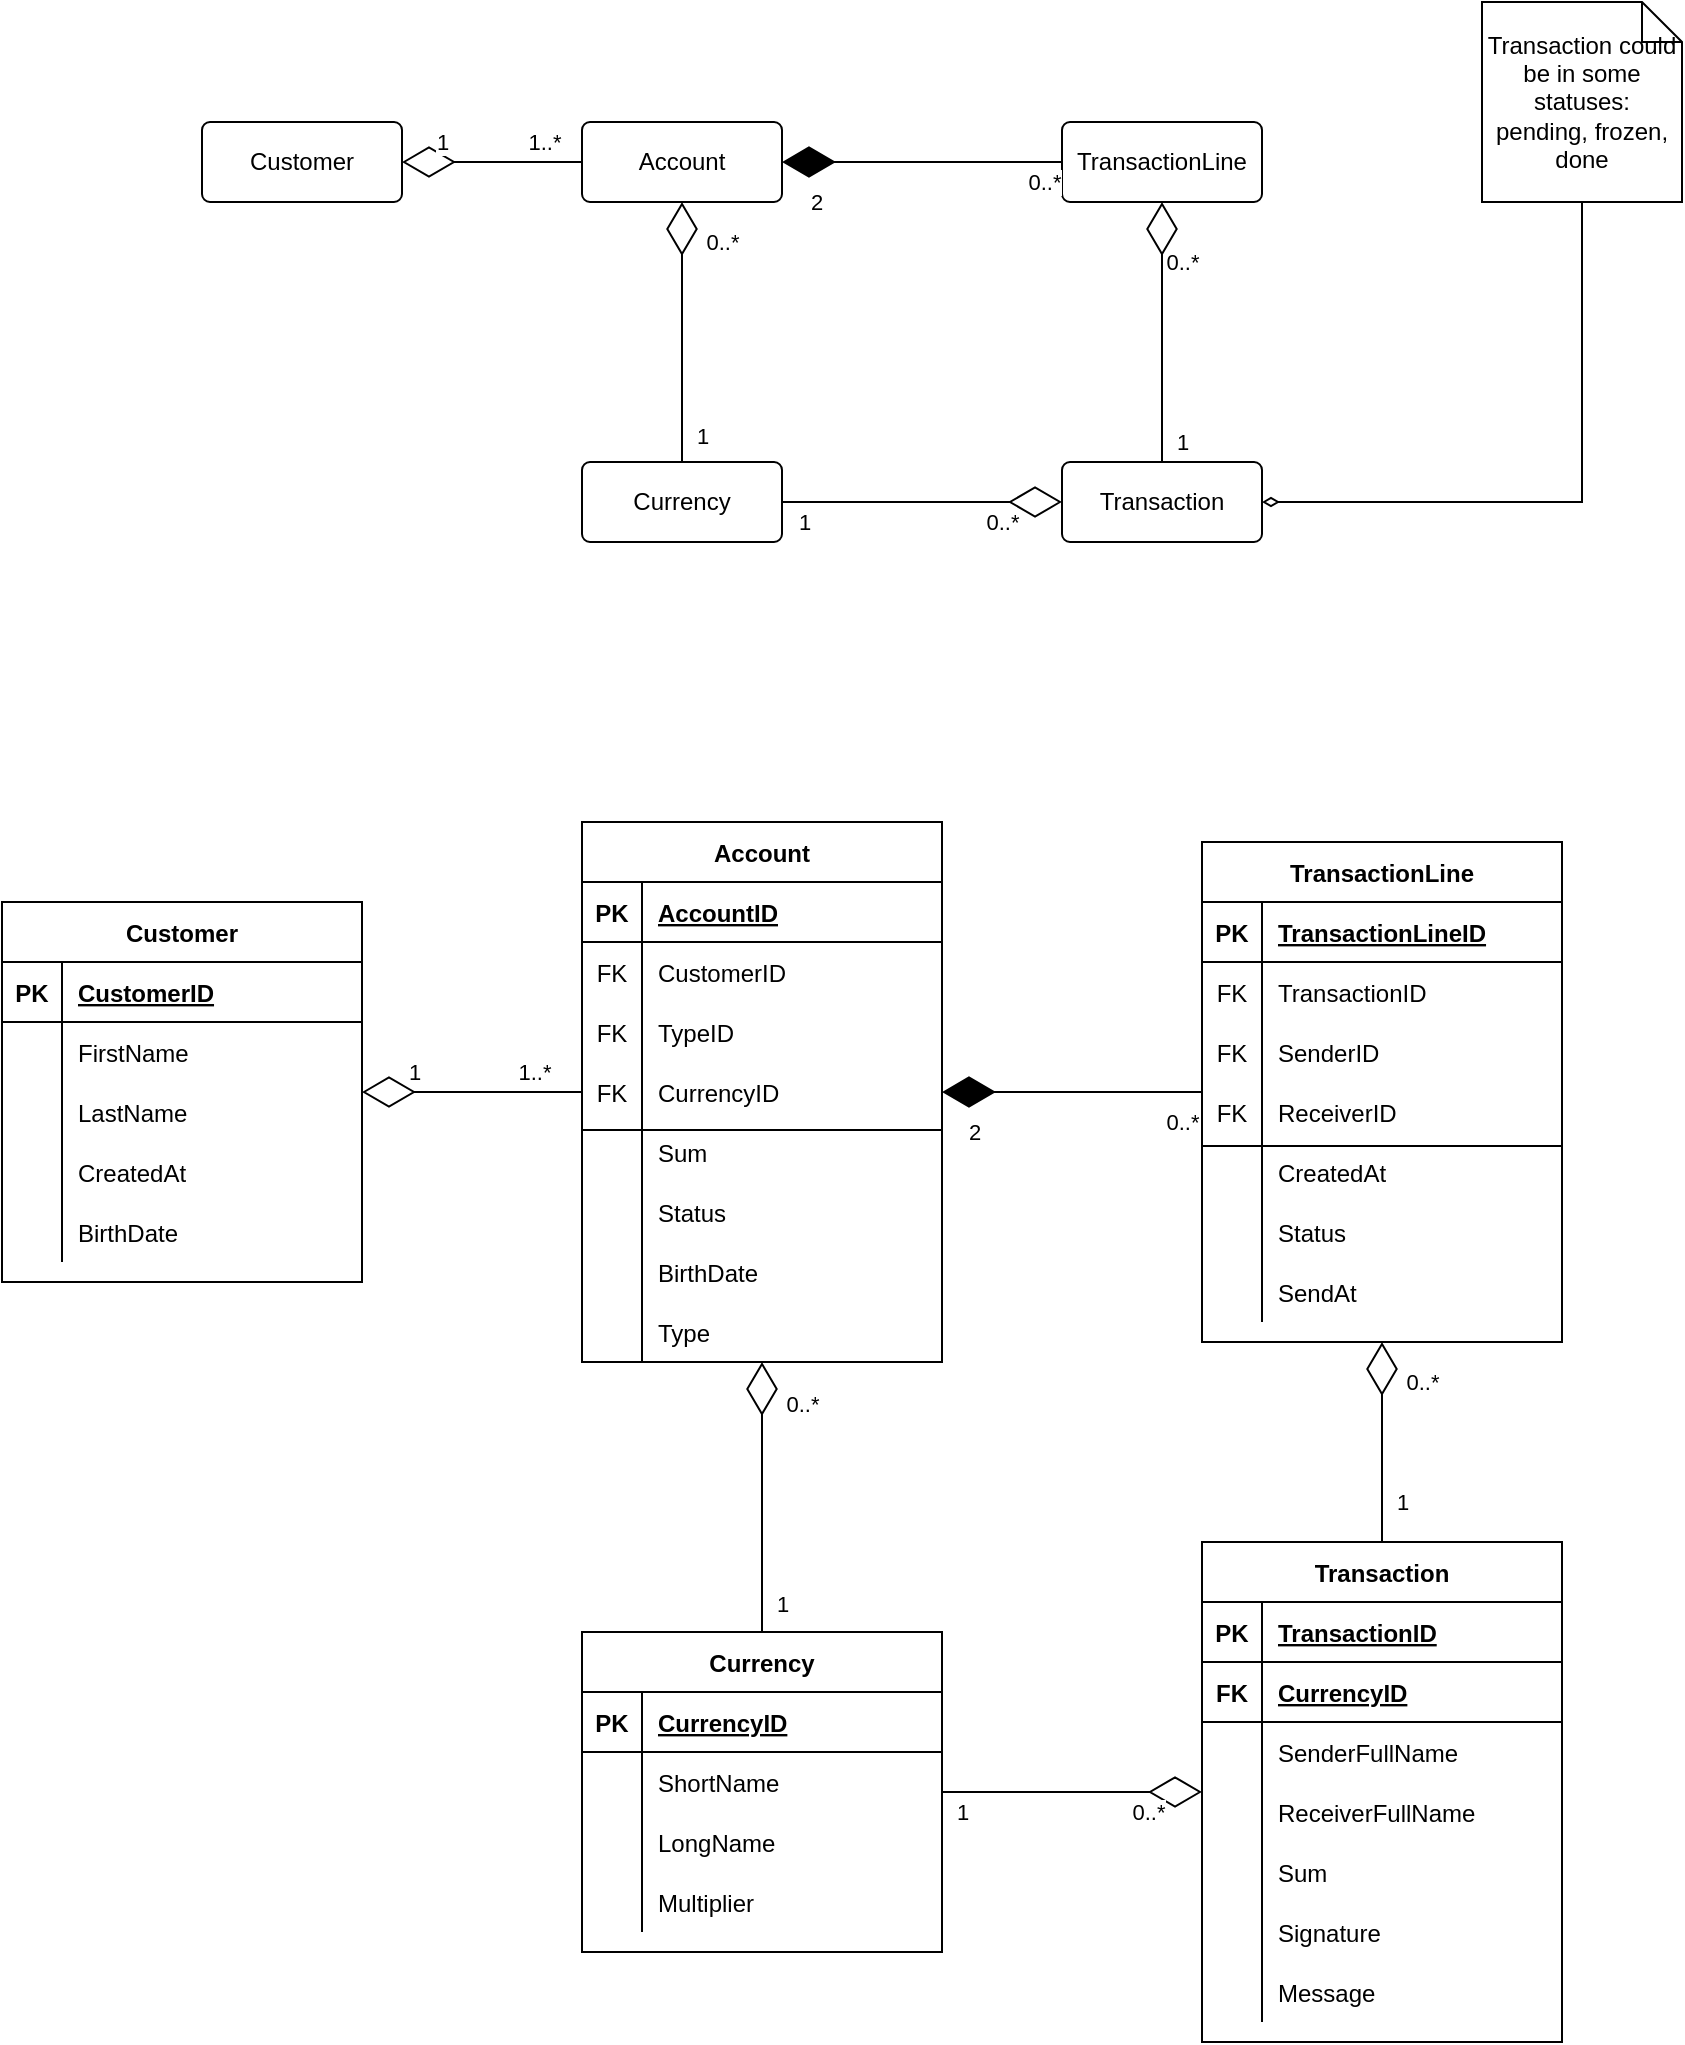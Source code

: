 <mxfile version="17.5.0" type="github">
  <diagram id="lA6FIkbDq0gTFYa2RYnt" name="Page-1">
    <mxGraphModel dx="1519" dy="644" grid="1" gridSize="10" guides="1" tooltips="1" connect="1" arrows="1" fold="1" page="1" pageScale="1" pageWidth="827" pageHeight="1169" math="0" shadow="0">
      <root>
        <mxCell id="0" />
        <mxCell id="1" parent="0" />
        <mxCell id="9bJU1mcdEIaETGnbv7ci-1" value="Customer" style="rounded=1;arcSize=10;whiteSpace=wrap;html=1;align=center;" vertex="1" parent="1">
          <mxGeometry x="60" y="170" width="100" height="40" as="geometry" />
        </mxCell>
        <mxCell id="9bJU1mcdEIaETGnbv7ci-3" value="Currency" style="rounded=1;arcSize=10;whiteSpace=wrap;html=1;align=center;" vertex="1" parent="1">
          <mxGeometry x="250" y="340" width="100" height="40" as="geometry" />
        </mxCell>
        <mxCell id="9bJU1mcdEIaETGnbv7ci-5" value="Account" style="rounded=1;arcSize=10;whiteSpace=wrap;html=1;align=center;" vertex="1" parent="1">
          <mxGeometry x="250" y="170" width="100" height="40" as="geometry" />
        </mxCell>
        <mxCell id="9bJU1mcdEIaETGnbv7ci-11" value="" style="endArrow=diamondThin;endFill=0;endSize=24;html=1;rounded=0;" edge="1" parent="1" source="9bJU1mcdEIaETGnbv7ci-5" target="9bJU1mcdEIaETGnbv7ci-1">
          <mxGeometry width="160" relative="1" as="geometry">
            <mxPoint x="410" y="220" as="sourcePoint" />
            <mxPoint x="570" y="220" as="targetPoint" />
          </mxGeometry>
        </mxCell>
        <mxCell id="9bJU1mcdEIaETGnbv7ci-16" value="1..*" style="edgeLabel;html=1;align=center;verticalAlign=middle;resizable=0;points=[];" vertex="1" connectable="0" parent="9bJU1mcdEIaETGnbv7ci-11">
          <mxGeometry x="-0.517" y="-1" relative="1" as="geometry">
            <mxPoint x="2" y="-9" as="offset" />
          </mxGeometry>
        </mxCell>
        <mxCell id="9bJU1mcdEIaETGnbv7ci-17" value="1" style="edgeLabel;html=1;align=center;verticalAlign=middle;resizable=0;points=[];" vertex="1" connectable="0" parent="9bJU1mcdEIaETGnbv7ci-11">
          <mxGeometry x="0.305" relative="1" as="geometry">
            <mxPoint x="-12" y="-10" as="offset" />
          </mxGeometry>
        </mxCell>
        <mxCell id="9bJU1mcdEIaETGnbv7ci-20" value="TransactionLine" style="rounded=1;arcSize=10;whiteSpace=wrap;html=1;align=center;" vertex="1" parent="1">
          <mxGeometry x="490" y="170" width="100" height="40" as="geometry" />
        </mxCell>
        <mxCell id="9bJU1mcdEIaETGnbv7ci-22" value="" style="endArrow=diamondThin;endFill=1;endSize=24;html=1;rounded=0;" edge="1" parent="1" source="9bJU1mcdEIaETGnbv7ci-20" target="9bJU1mcdEIaETGnbv7ci-5">
          <mxGeometry width="160" relative="1" as="geometry">
            <mxPoint x="410" y="90" as="sourcePoint" />
            <mxPoint x="570" y="90" as="targetPoint" />
          </mxGeometry>
        </mxCell>
        <mxCell id="9bJU1mcdEIaETGnbv7ci-36" value="2" style="edgeLabel;html=1;align=center;verticalAlign=middle;resizable=0;points=[];" vertex="1" connectable="0" parent="9bJU1mcdEIaETGnbv7ci-22">
          <mxGeometry x="0.762" relative="1" as="geometry">
            <mxPoint y="20" as="offset" />
          </mxGeometry>
        </mxCell>
        <mxCell id="9bJU1mcdEIaETGnbv7ci-37" value="0..*" style="edgeLabel;html=1;align=center;verticalAlign=middle;resizable=0;points=[];" vertex="1" connectable="0" parent="9bJU1mcdEIaETGnbv7ci-22">
          <mxGeometry x="-0.691" y="2" relative="1" as="geometry">
            <mxPoint x="12" y="8" as="offset" />
          </mxGeometry>
        </mxCell>
        <mxCell id="9bJU1mcdEIaETGnbv7ci-26" value="Transaction" style="rounded=1;arcSize=10;whiteSpace=wrap;html=1;align=center;" vertex="1" parent="1">
          <mxGeometry x="490" y="340" width="100" height="40" as="geometry" />
        </mxCell>
        <mxCell id="9bJU1mcdEIaETGnbv7ci-27" value="0..*" style="endArrow=diamondThin;endFill=0;endSize=24;html=1;rounded=0;exitX=0.5;exitY=0;exitDx=0;exitDy=0;" edge="1" parent="1" source="9bJU1mcdEIaETGnbv7ci-3" target="9bJU1mcdEIaETGnbv7ci-5">
          <mxGeometry x="0.692" y="-20" width="160" relative="1" as="geometry">
            <mxPoint x="410" y="140" as="sourcePoint" />
            <mxPoint x="570" y="140" as="targetPoint" />
            <mxPoint as="offset" />
          </mxGeometry>
        </mxCell>
        <mxCell id="9bJU1mcdEIaETGnbv7ci-30" value="1" style="edgeLabel;html=1;align=center;verticalAlign=middle;resizable=0;points=[];" vertex="1" connectable="0" parent="9bJU1mcdEIaETGnbv7ci-27">
          <mxGeometry x="-0.792" y="-1" relative="1" as="geometry">
            <mxPoint x="9" as="offset" />
          </mxGeometry>
        </mxCell>
        <mxCell id="9bJU1mcdEIaETGnbv7ci-29" value="" style="endArrow=diamondThin;endFill=0;endSize=24;html=1;rounded=0;exitX=0.5;exitY=0;exitDx=0;exitDy=0;" edge="1" parent="1" source="9bJU1mcdEIaETGnbv7ci-26" target="9bJU1mcdEIaETGnbv7ci-20">
          <mxGeometry width="160" relative="1" as="geometry">
            <mxPoint x="410" y="200" as="sourcePoint" />
            <mxPoint x="570" y="200" as="targetPoint" />
          </mxGeometry>
        </mxCell>
        <mxCell id="9bJU1mcdEIaETGnbv7ci-34" value="1" style="edgeLabel;html=1;align=center;verticalAlign=middle;resizable=0;points=[];" vertex="1" connectable="0" parent="9bJU1mcdEIaETGnbv7ci-29">
          <mxGeometry x="-0.779" y="-1" relative="1" as="geometry">
            <mxPoint x="9" y="4" as="offset" />
          </mxGeometry>
        </mxCell>
        <mxCell id="9bJU1mcdEIaETGnbv7ci-35" value="0..*" style="edgeLabel;html=1;align=center;verticalAlign=middle;resizable=0;points=[];" vertex="1" connectable="0" parent="9bJU1mcdEIaETGnbv7ci-29">
          <mxGeometry x="0.541" y="-3" relative="1" as="geometry">
            <mxPoint x="7" as="offset" />
          </mxGeometry>
        </mxCell>
        <mxCell id="9bJU1mcdEIaETGnbv7ci-31" value="" style="endArrow=diamondThin;endFill=0;endSize=24;html=1;rounded=0;entryX=0;entryY=0.5;entryDx=0;entryDy=0;" edge="1" parent="1" source="9bJU1mcdEIaETGnbv7ci-3" target="9bJU1mcdEIaETGnbv7ci-26">
          <mxGeometry width="160" relative="1" as="geometry">
            <mxPoint x="440" y="500" as="sourcePoint" />
            <mxPoint x="440" y="370.0" as="targetPoint" />
          </mxGeometry>
        </mxCell>
        <mxCell id="9bJU1mcdEIaETGnbv7ci-32" value="0..*" style="edgeLabel;html=1;align=center;verticalAlign=middle;resizable=0;points=[];" vertex="1" connectable="0" parent="9bJU1mcdEIaETGnbv7ci-31">
          <mxGeometry x="0.5" y="-2" relative="1" as="geometry">
            <mxPoint x="5" y="8" as="offset" />
          </mxGeometry>
        </mxCell>
        <mxCell id="9bJU1mcdEIaETGnbv7ci-33" value="1" style="edgeLabel;html=1;align=center;verticalAlign=middle;resizable=0;points=[];" vertex="1" connectable="0" parent="9bJU1mcdEIaETGnbv7ci-31">
          <mxGeometry x="-0.845" y="-2" relative="1" as="geometry">
            <mxPoint y="8" as="offset" />
          </mxGeometry>
        </mxCell>
        <mxCell id="9bJU1mcdEIaETGnbv7ci-39" style="edgeStyle=orthogonalEdgeStyle;rounded=0;orthogonalLoop=1;jettySize=auto;html=1;endArrow=diamondThin;endFill=0;" edge="1" parent="1" source="9bJU1mcdEIaETGnbv7ci-38" target="9bJU1mcdEIaETGnbv7ci-26">
          <mxGeometry relative="1" as="geometry">
            <Array as="points">
              <mxPoint x="750" y="360" />
            </Array>
          </mxGeometry>
        </mxCell>
        <mxCell id="9bJU1mcdEIaETGnbv7ci-38" value="Transaction could be in some statuses:&lt;br&gt;pending, frozen, done" style="shape=note;size=20;whiteSpace=wrap;html=1;" vertex="1" parent="1">
          <mxGeometry x="700" y="110" width="100" height="100" as="geometry" />
        </mxCell>
        <mxCell id="9bJU1mcdEIaETGnbv7ci-48" value="Customer" style="shape=table;startSize=30;container=1;collapsible=1;childLayout=tableLayout;fixedRows=1;rowLines=0;fontStyle=1;align=center;resizeLast=1;" vertex="1" parent="1">
          <mxGeometry x="-40" y="560" width="180" height="190" as="geometry" />
        </mxCell>
        <mxCell id="9bJU1mcdEIaETGnbv7ci-49" value="" style="shape=tableRow;horizontal=0;startSize=0;swimlaneHead=0;swimlaneBody=0;fillColor=none;collapsible=0;dropTarget=0;points=[[0,0.5],[1,0.5]];portConstraint=eastwest;top=0;left=0;right=0;bottom=1;" vertex="1" parent="9bJU1mcdEIaETGnbv7ci-48">
          <mxGeometry y="30" width="180" height="30" as="geometry" />
        </mxCell>
        <mxCell id="9bJU1mcdEIaETGnbv7ci-50" value="PK" style="shape=partialRectangle;connectable=0;fillColor=none;top=0;left=0;bottom=0;right=0;fontStyle=1;overflow=hidden;" vertex="1" parent="9bJU1mcdEIaETGnbv7ci-49">
          <mxGeometry width="30" height="30" as="geometry">
            <mxRectangle width="30" height="30" as="alternateBounds" />
          </mxGeometry>
        </mxCell>
        <mxCell id="9bJU1mcdEIaETGnbv7ci-51" value="CustomerID" style="shape=partialRectangle;connectable=0;fillColor=none;top=0;left=0;bottom=0;right=0;align=left;spacingLeft=6;fontStyle=5;overflow=hidden;" vertex="1" parent="9bJU1mcdEIaETGnbv7ci-49">
          <mxGeometry x="30" width="150" height="30" as="geometry">
            <mxRectangle width="150" height="30" as="alternateBounds" />
          </mxGeometry>
        </mxCell>
        <mxCell id="9bJU1mcdEIaETGnbv7ci-52" value="" style="shape=tableRow;horizontal=0;startSize=0;swimlaneHead=0;swimlaneBody=0;fillColor=none;collapsible=0;dropTarget=0;points=[[0,0.5],[1,0.5]];portConstraint=eastwest;top=0;left=0;right=0;bottom=0;" vertex="1" parent="9bJU1mcdEIaETGnbv7ci-48">
          <mxGeometry y="60" width="180" height="30" as="geometry" />
        </mxCell>
        <mxCell id="9bJU1mcdEIaETGnbv7ci-53" value="" style="shape=partialRectangle;connectable=0;fillColor=none;top=0;left=0;bottom=0;right=0;editable=1;overflow=hidden;" vertex="1" parent="9bJU1mcdEIaETGnbv7ci-52">
          <mxGeometry width="30" height="30" as="geometry">
            <mxRectangle width="30" height="30" as="alternateBounds" />
          </mxGeometry>
        </mxCell>
        <mxCell id="9bJU1mcdEIaETGnbv7ci-54" value="FirstName" style="shape=partialRectangle;connectable=0;fillColor=none;top=0;left=0;bottom=0;right=0;align=left;spacingLeft=6;overflow=hidden;" vertex="1" parent="9bJU1mcdEIaETGnbv7ci-52">
          <mxGeometry x="30" width="150" height="30" as="geometry">
            <mxRectangle width="150" height="30" as="alternateBounds" />
          </mxGeometry>
        </mxCell>
        <mxCell id="9bJU1mcdEIaETGnbv7ci-55" value="" style="shape=tableRow;horizontal=0;startSize=0;swimlaneHead=0;swimlaneBody=0;fillColor=none;collapsible=0;dropTarget=0;points=[[0,0.5],[1,0.5]];portConstraint=eastwest;top=0;left=0;right=0;bottom=0;" vertex="1" parent="9bJU1mcdEIaETGnbv7ci-48">
          <mxGeometry y="90" width="180" height="30" as="geometry" />
        </mxCell>
        <mxCell id="9bJU1mcdEIaETGnbv7ci-56" value="" style="shape=partialRectangle;connectable=0;fillColor=none;top=0;left=0;bottom=0;right=0;editable=1;overflow=hidden;" vertex="1" parent="9bJU1mcdEIaETGnbv7ci-55">
          <mxGeometry width="30" height="30" as="geometry">
            <mxRectangle width="30" height="30" as="alternateBounds" />
          </mxGeometry>
        </mxCell>
        <mxCell id="9bJU1mcdEIaETGnbv7ci-57" value="LastName" style="shape=partialRectangle;connectable=0;fillColor=none;top=0;left=0;bottom=0;right=0;align=left;spacingLeft=6;overflow=hidden;" vertex="1" parent="9bJU1mcdEIaETGnbv7ci-55">
          <mxGeometry x="30" width="150" height="30" as="geometry">
            <mxRectangle width="150" height="30" as="alternateBounds" />
          </mxGeometry>
        </mxCell>
        <mxCell id="9bJU1mcdEIaETGnbv7ci-58" value="" style="shape=tableRow;horizontal=0;startSize=0;swimlaneHead=0;swimlaneBody=0;fillColor=none;collapsible=0;dropTarget=0;points=[[0,0.5],[1,0.5]];portConstraint=eastwest;top=0;left=0;right=0;bottom=0;" vertex="1" parent="9bJU1mcdEIaETGnbv7ci-48">
          <mxGeometry y="120" width="180" height="30" as="geometry" />
        </mxCell>
        <mxCell id="9bJU1mcdEIaETGnbv7ci-59" value="" style="shape=partialRectangle;connectable=0;fillColor=none;top=0;left=0;bottom=0;right=0;editable=1;overflow=hidden;" vertex="1" parent="9bJU1mcdEIaETGnbv7ci-58">
          <mxGeometry width="30" height="30" as="geometry">
            <mxRectangle width="30" height="30" as="alternateBounds" />
          </mxGeometry>
        </mxCell>
        <mxCell id="9bJU1mcdEIaETGnbv7ci-60" value="CreatedAt" style="shape=partialRectangle;connectable=0;fillColor=none;top=0;left=0;bottom=0;right=0;align=left;spacingLeft=6;overflow=hidden;" vertex="1" parent="9bJU1mcdEIaETGnbv7ci-58">
          <mxGeometry x="30" width="150" height="30" as="geometry">
            <mxRectangle width="150" height="30" as="alternateBounds" />
          </mxGeometry>
        </mxCell>
        <mxCell id="9bJU1mcdEIaETGnbv7ci-79" value="" style="shape=tableRow;horizontal=0;startSize=0;swimlaneHead=0;swimlaneBody=0;fillColor=none;collapsible=0;dropTarget=0;points=[[0,0.5],[1,0.5]];portConstraint=eastwest;top=0;left=0;right=0;bottom=0;" vertex="1" parent="9bJU1mcdEIaETGnbv7ci-48">
          <mxGeometry y="150" width="180" height="30" as="geometry" />
        </mxCell>
        <mxCell id="9bJU1mcdEIaETGnbv7ci-80" value="" style="shape=partialRectangle;connectable=0;fillColor=none;top=0;left=0;bottom=0;right=0;editable=1;overflow=hidden;" vertex="1" parent="9bJU1mcdEIaETGnbv7ci-79">
          <mxGeometry width="30" height="30" as="geometry">
            <mxRectangle width="30" height="30" as="alternateBounds" />
          </mxGeometry>
        </mxCell>
        <mxCell id="9bJU1mcdEIaETGnbv7ci-81" value="BirthDate" style="shape=partialRectangle;connectable=0;fillColor=none;top=0;left=0;bottom=0;right=0;align=left;spacingLeft=6;overflow=hidden;" vertex="1" parent="9bJU1mcdEIaETGnbv7ci-79">
          <mxGeometry x="30" width="150" height="30" as="geometry">
            <mxRectangle width="150" height="30" as="alternateBounds" />
          </mxGeometry>
        </mxCell>
        <mxCell id="9bJU1mcdEIaETGnbv7ci-85" value="Account" style="shape=table;startSize=30;container=1;collapsible=1;childLayout=tableLayout;fixedRows=1;rowLines=0;fontStyle=1;align=center;resizeLast=1;" vertex="1" parent="1">
          <mxGeometry x="250" y="520" width="180" height="270" as="geometry" />
        </mxCell>
        <mxCell id="9bJU1mcdEIaETGnbv7ci-86" value="" style="shape=tableRow;horizontal=0;startSize=0;swimlaneHead=0;swimlaneBody=0;fillColor=none;collapsible=0;dropTarget=0;points=[[0,0.5],[1,0.5]];portConstraint=eastwest;top=0;left=0;right=0;bottom=1;" vertex="1" parent="9bJU1mcdEIaETGnbv7ci-85">
          <mxGeometry y="30" width="180" height="30" as="geometry" />
        </mxCell>
        <mxCell id="9bJU1mcdEIaETGnbv7ci-87" value="PK" style="shape=partialRectangle;connectable=0;fillColor=none;top=0;left=0;bottom=0;right=0;fontStyle=1;overflow=hidden;" vertex="1" parent="9bJU1mcdEIaETGnbv7ci-86">
          <mxGeometry width="30" height="30" as="geometry">
            <mxRectangle width="30" height="30" as="alternateBounds" />
          </mxGeometry>
        </mxCell>
        <mxCell id="9bJU1mcdEIaETGnbv7ci-88" value="AccountID" style="shape=partialRectangle;connectable=0;fillColor=none;top=0;left=0;bottom=0;right=0;align=left;spacingLeft=6;fontStyle=5;overflow=hidden;" vertex="1" parent="9bJU1mcdEIaETGnbv7ci-86">
          <mxGeometry x="30" width="150" height="30" as="geometry">
            <mxRectangle width="150" height="30" as="alternateBounds" />
          </mxGeometry>
        </mxCell>
        <mxCell id="9bJU1mcdEIaETGnbv7ci-89" value="" style="shape=tableRow;horizontal=0;startSize=0;swimlaneHead=0;swimlaneBody=0;fillColor=none;collapsible=0;dropTarget=0;points=[[0,0.5],[1,0.5]];portConstraint=eastwest;top=0;left=0;right=0;bottom=0;" vertex="1" parent="9bJU1mcdEIaETGnbv7ci-85">
          <mxGeometry y="60" width="180" height="30" as="geometry" />
        </mxCell>
        <mxCell id="9bJU1mcdEIaETGnbv7ci-90" value="FK" style="shape=partialRectangle;connectable=0;fillColor=none;top=0;left=0;bottom=0;right=0;editable=1;overflow=hidden;" vertex="1" parent="9bJU1mcdEIaETGnbv7ci-89">
          <mxGeometry width="30" height="30" as="geometry">
            <mxRectangle width="30" height="30" as="alternateBounds" />
          </mxGeometry>
        </mxCell>
        <mxCell id="9bJU1mcdEIaETGnbv7ci-91" value="CustomerID" style="shape=partialRectangle;connectable=0;fillColor=none;top=0;left=0;bottom=0;right=0;align=left;spacingLeft=6;overflow=hidden;" vertex="1" parent="9bJU1mcdEIaETGnbv7ci-89">
          <mxGeometry x="30" width="150" height="30" as="geometry">
            <mxRectangle width="150" height="30" as="alternateBounds" />
          </mxGeometry>
        </mxCell>
        <mxCell id="9bJU1mcdEIaETGnbv7ci-124" value="" style="shape=tableRow;horizontal=0;startSize=0;swimlaneHead=0;swimlaneBody=0;fillColor=none;collapsible=0;dropTarget=0;points=[[0,0.5],[1,0.5]];portConstraint=eastwest;top=0;left=0;right=0;bottom=0;" vertex="1" parent="9bJU1mcdEIaETGnbv7ci-85">
          <mxGeometry y="90" width="180" height="30" as="geometry" />
        </mxCell>
        <mxCell id="9bJU1mcdEIaETGnbv7ci-125" value="FK" style="shape=partialRectangle;connectable=0;fillColor=none;top=0;left=0;bottom=0;right=0;editable=1;overflow=hidden;" vertex="1" parent="9bJU1mcdEIaETGnbv7ci-124">
          <mxGeometry width="30" height="30" as="geometry">
            <mxRectangle width="30" height="30" as="alternateBounds" />
          </mxGeometry>
        </mxCell>
        <mxCell id="9bJU1mcdEIaETGnbv7ci-126" value="TypeID" style="shape=partialRectangle;connectable=0;fillColor=none;top=0;left=0;bottom=0;right=0;align=left;spacingLeft=6;overflow=hidden;" vertex="1" parent="9bJU1mcdEIaETGnbv7ci-124">
          <mxGeometry x="30" width="150" height="30" as="geometry">
            <mxRectangle width="150" height="30" as="alternateBounds" />
          </mxGeometry>
        </mxCell>
        <mxCell id="9bJU1mcdEIaETGnbv7ci-117" value="" style="shape=tableRow;horizontal=0;startSize=0;swimlaneHead=0;swimlaneBody=0;fillColor=none;collapsible=0;dropTarget=0;points=[[0,0.5],[1,0.5]];portConstraint=eastwest;top=0;left=0;right=0;bottom=0;" vertex="1" parent="9bJU1mcdEIaETGnbv7ci-85">
          <mxGeometry y="120" width="180" height="30" as="geometry" />
        </mxCell>
        <mxCell id="9bJU1mcdEIaETGnbv7ci-118" value="FK" style="shape=partialRectangle;connectable=0;fillColor=none;top=0;left=0;bottom=0;right=0;editable=1;overflow=hidden;" vertex="1" parent="9bJU1mcdEIaETGnbv7ci-117">
          <mxGeometry width="30" height="30" as="geometry">
            <mxRectangle width="30" height="30" as="alternateBounds" />
          </mxGeometry>
        </mxCell>
        <mxCell id="9bJU1mcdEIaETGnbv7ci-119" value="CurrencyID" style="shape=partialRectangle;connectable=0;fillColor=none;top=0;left=0;bottom=0;right=0;align=left;spacingLeft=6;overflow=hidden;" vertex="1" parent="9bJU1mcdEIaETGnbv7ci-117">
          <mxGeometry x="30" width="150" height="30" as="geometry">
            <mxRectangle width="150" height="30" as="alternateBounds" />
          </mxGeometry>
        </mxCell>
        <mxCell id="9bJU1mcdEIaETGnbv7ci-92" value="" style="shape=tableRow;horizontal=0;startSize=0;swimlaneHead=0;swimlaneBody=0;fillColor=none;collapsible=0;dropTarget=0;points=[[0,0.5],[1,0.5]];portConstraint=eastwest;top=0;left=0;right=0;bottom=0;" vertex="1" parent="9bJU1mcdEIaETGnbv7ci-85">
          <mxGeometry y="150" width="180" height="30" as="geometry" />
        </mxCell>
        <mxCell id="9bJU1mcdEIaETGnbv7ci-93" value="" style="shape=partialRectangle;connectable=0;fillColor=none;top=0;left=0;bottom=0;right=0;editable=1;overflow=hidden;" vertex="1" parent="9bJU1mcdEIaETGnbv7ci-92">
          <mxGeometry width="30" height="30" as="geometry">
            <mxRectangle width="30" height="30" as="alternateBounds" />
          </mxGeometry>
        </mxCell>
        <mxCell id="9bJU1mcdEIaETGnbv7ci-94" value="Sum" style="shape=partialRectangle;connectable=0;fillColor=none;top=0;left=0;bottom=0;right=0;align=left;spacingLeft=6;overflow=hidden;" vertex="1" parent="9bJU1mcdEIaETGnbv7ci-92">
          <mxGeometry x="30" width="150" height="30" as="geometry">
            <mxRectangle width="150" height="30" as="alternateBounds" />
          </mxGeometry>
        </mxCell>
        <mxCell id="9bJU1mcdEIaETGnbv7ci-95" value="" style="shape=tableRow;horizontal=0;startSize=0;swimlaneHead=0;swimlaneBody=0;fillColor=none;collapsible=0;dropTarget=0;points=[[0,0.5],[1,0.5]];portConstraint=eastwest;top=0;left=0;right=0;bottom=0;" vertex="1" parent="9bJU1mcdEIaETGnbv7ci-85">
          <mxGeometry y="180" width="180" height="30" as="geometry" />
        </mxCell>
        <mxCell id="9bJU1mcdEIaETGnbv7ci-96" value="" style="shape=partialRectangle;connectable=0;fillColor=none;top=0;left=0;bottom=0;right=0;editable=1;overflow=hidden;" vertex="1" parent="9bJU1mcdEIaETGnbv7ci-95">
          <mxGeometry width="30" height="30" as="geometry">
            <mxRectangle width="30" height="30" as="alternateBounds" />
          </mxGeometry>
        </mxCell>
        <mxCell id="9bJU1mcdEIaETGnbv7ci-97" value="Status" style="shape=partialRectangle;connectable=0;fillColor=none;top=0;left=0;bottom=0;right=0;align=left;spacingLeft=6;overflow=hidden;" vertex="1" parent="9bJU1mcdEIaETGnbv7ci-95">
          <mxGeometry x="30" width="150" height="30" as="geometry">
            <mxRectangle width="150" height="30" as="alternateBounds" />
          </mxGeometry>
        </mxCell>
        <mxCell id="9bJU1mcdEIaETGnbv7ci-98" value="" style="shape=tableRow;horizontal=0;startSize=0;swimlaneHead=0;swimlaneBody=0;fillColor=none;collapsible=0;dropTarget=0;points=[[0,0.5],[1,0.5]];portConstraint=eastwest;top=0;left=0;right=0;bottom=0;" vertex="1" parent="9bJU1mcdEIaETGnbv7ci-85">
          <mxGeometry y="210" width="180" height="30" as="geometry" />
        </mxCell>
        <mxCell id="9bJU1mcdEIaETGnbv7ci-99" value="" style="shape=partialRectangle;connectable=0;fillColor=none;top=0;left=0;bottom=0;right=0;editable=1;overflow=hidden;" vertex="1" parent="9bJU1mcdEIaETGnbv7ci-98">
          <mxGeometry width="30" height="30" as="geometry">
            <mxRectangle width="30" height="30" as="alternateBounds" />
          </mxGeometry>
        </mxCell>
        <mxCell id="9bJU1mcdEIaETGnbv7ci-100" value="BirthDate" style="shape=partialRectangle;connectable=0;fillColor=none;top=0;left=0;bottom=0;right=0;align=left;spacingLeft=6;overflow=hidden;" vertex="1" parent="9bJU1mcdEIaETGnbv7ci-98">
          <mxGeometry x="30" width="150" height="30" as="geometry">
            <mxRectangle width="150" height="30" as="alternateBounds" />
          </mxGeometry>
        </mxCell>
        <mxCell id="9bJU1mcdEIaETGnbv7ci-130" value="" style="shape=tableRow;horizontal=0;startSize=0;swimlaneHead=0;swimlaneBody=0;fillColor=none;collapsible=0;dropTarget=0;points=[[0,0.5],[1,0.5]];portConstraint=eastwest;top=0;left=0;right=0;bottom=0;" vertex="1" parent="9bJU1mcdEIaETGnbv7ci-85">
          <mxGeometry y="240" width="180" height="30" as="geometry" />
        </mxCell>
        <mxCell id="9bJU1mcdEIaETGnbv7ci-131" value="" style="shape=partialRectangle;connectable=0;fillColor=none;top=0;left=0;bottom=0;right=0;editable=1;overflow=hidden;" vertex="1" parent="9bJU1mcdEIaETGnbv7ci-130">
          <mxGeometry width="30" height="30" as="geometry">
            <mxRectangle width="30" height="30" as="alternateBounds" />
          </mxGeometry>
        </mxCell>
        <mxCell id="9bJU1mcdEIaETGnbv7ci-132" value="Type" style="shape=partialRectangle;connectable=0;fillColor=none;top=0;left=0;bottom=0;right=0;align=left;spacingLeft=6;overflow=hidden;" vertex="1" parent="9bJU1mcdEIaETGnbv7ci-130">
          <mxGeometry x="30" width="150" height="30" as="geometry">
            <mxRectangle width="150" height="30" as="alternateBounds" />
          </mxGeometry>
        </mxCell>
        <mxCell id="9bJU1mcdEIaETGnbv7ci-116" value="" style="line;strokeWidth=1;fillColor=none;align=left;verticalAlign=middle;spacingTop=-1;spacingLeft=3;spacingRight=3;rotatable=0;labelPosition=right;points=[];portConstraint=eastwest;" vertex="1" parent="1">
          <mxGeometry x="250" y="670" width="180" height="8" as="geometry" />
        </mxCell>
        <mxCell id="9bJU1mcdEIaETGnbv7ci-133" value="" style="endArrow=diamondThin;endFill=0;endSize=24;html=1;rounded=0;" edge="1" parent="1" source="9bJU1mcdEIaETGnbv7ci-85" target="9bJU1mcdEIaETGnbv7ci-48">
          <mxGeometry width="160" relative="1" as="geometry">
            <mxPoint x="230" y="640" as="sourcePoint" />
            <mxPoint x="140" y="640" as="targetPoint" />
          </mxGeometry>
        </mxCell>
        <mxCell id="9bJU1mcdEIaETGnbv7ci-134" value="1..*" style="edgeLabel;html=1;align=center;verticalAlign=middle;resizable=0;points=[];" vertex="1" connectable="0" parent="9bJU1mcdEIaETGnbv7ci-133">
          <mxGeometry x="-0.517" y="-1" relative="1" as="geometry">
            <mxPoint x="2" y="-9" as="offset" />
          </mxGeometry>
        </mxCell>
        <mxCell id="9bJU1mcdEIaETGnbv7ci-135" value="1" style="edgeLabel;html=1;align=center;verticalAlign=middle;resizable=0;points=[];" vertex="1" connectable="0" parent="9bJU1mcdEIaETGnbv7ci-133">
          <mxGeometry x="0.305" relative="1" as="geometry">
            <mxPoint x="-12" y="-10" as="offset" />
          </mxGeometry>
        </mxCell>
        <mxCell id="9bJU1mcdEIaETGnbv7ci-136" value="TransactionLine" style="shape=table;startSize=30;container=1;collapsible=1;childLayout=tableLayout;fixedRows=1;rowLines=0;fontStyle=1;align=center;resizeLast=1;" vertex="1" parent="1">
          <mxGeometry x="560" y="530" width="180" height="250" as="geometry" />
        </mxCell>
        <mxCell id="9bJU1mcdEIaETGnbv7ci-137" value="" style="shape=tableRow;horizontal=0;startSize=0;swimlaneHead=0;swimlaneBody=0;fillColor=none;collapsible=0;dropTarget=0;points=[[0,0.5],[1,0.5]];portConstraint=eastwest;top=0;left=0;right=0;bottom=1;" vertex="1" parent="9bJU1mcdEIaETGnbv7ci-136">
          <mxGeometry y="30" width="180" height="30" as="geometry" />
        </mxCell>
        <mxCell id="9bJU1mcdEIaETGnbv7ci-138" value="PK" style="shape=partialRectangle;connectable=0;fillColor=none;top=0;left=0;bottom=0;right=0;fontStyle=1;overflow=hidden;" vertex="1" parent="9bJU1mcdEIaETGnbv7ci-137">
          <mxGeometry width="30" height="30" as="geometry">
            <mxRectangle width="30" height="30" as="alternateBounds" />
          </mxGeometry>
        </mxCell>
        <mxCell id="9bJU1mcdEIaETGnbv7ci-139" value="TransactionLineID" style="shape=partialRectangle;connectable=0;fillColor=none;top=0;left=0;bottom=0;right=0;align=left;spacingLeft=6;fontStyle=5;overflow=hidden;" vertex="1" parent="9bJU1mcdEIaETGnbv7ci-137">
          <mxGeometry x="30" width="150" height="30" as="geometry">
            <mxRectangle width="150" height="30" as="alternateBounds" />
          </mxGeometry>
        </mxCell>
        <mxCell id="9bJU1mcdEIaETGnbv7ci-140" value="" style="shape=tableRow;horizontal=0;startSize=0;swimlaneHead=0;swimlaneBody=0;fillColor=none;collapsible=0;dropTarget=0;points=[[0,0.5],[1,0.5]];portConstraint=eastwest;top=0;left=0;right=0;bottom=0;" vertex="1" parent="9bJU1mcdEIaETGnbv7ci-136">
          <mxGeometry y="60" width="180" height="30" as="geometry" />
        </mxCell>
        <mxCell id="9bJU1mcdEIaETGnbv7ci-141" value="FK" style="shape=partialRectangle;connectable=0;fillColor=none;top=0;left=0;bottom=0;right=0;editable=1;overflow=hidden;" vertex="1" parent="9bJU1mcdEIaETGnbv7ci-140">
          <mxGeometry width="30" height="30" as="geometry">
            <mxRectangle width="30" height="30" as="alternateBounds" />
          </mxGeometry>
        </mxCell>
        <mxCell id="9bJU1mcdEIaETGnbv7ci-142" value="TransactionID" style="shape=partialRectangle;connectable=0;fillColor=none;top=0;left=0;bottom=0;right=0;align=left;spacingLeft=6;overflow=hidden;" vertex="1" parent="9bJU1mcdEIaETGnbv7ci-140">
          <mxGeometry x="30" width="150" height="30" as="geometry">
            <mxRectangle width="150" height="30" as="alternateBounds" />
          </mxGeometry>
        </mxCell>
        <mxCell id="9bJU1mcdEIaETGnbv7ci-143" value="" style="shape=tableRow;horizontal=0;startSize=0;swimlaneHead=0;swimlaneBody=0;fillColor=none;collapsible=0;dropTarget=0;points=[[0,0.5],[1,0.5]];portConstraint=eastwest;top=0;left=0;right=0;bottom=0;" vertex="1" parent="9bJU1mcdEIaETGnbv7ci-136">
          <mxGeometry y="90" width="180" height="30" as="geometry" />
        </mxCell>
        <mxCell id="9bJU1mcdEIaETGnbv7ci-144" value="FK" style="shape=partialRectangle;connectable=0;fillColor=none;top=0;left=0;bottom=0;right=0;editable=1;overflow=hidden;" vertex="1" parent="9bJU1mcdEIaETGnbv7ci-143">
          <mxGeometry width="30" height="30" as="geometry">
            <mxRectangle width="30" height="30" as="alternateBounds" />
          </mxGeometry>
        </mxCell>
        <mxCell id="9bJU1mcdEIaETGnbv7ci-145" value="SenderID" style="shape=partialRectangle;connectable=0;fillColor=none;top=0;left=0;bottom=0;right=0;align=left;spacingLeft=6;overflow=hidden;" vertex="1" parent="9bJU1mcdEIaETGnbv7ci-143">
          <mxGeometry x="30" width="150" height="30" as="geometry">
            <mxRectangle width="150" height="30" as="alternateBounds" />
          </mxGeometry>
        </mxCell>
        <mxCell id="9bJU1mcdEIaETGnbv7ci-146" value="" style="shape=tableRow;horizontal=0;startSize=0;swimlaneHead=0;swimlaneBody=0;fillColor=none;collapsible=0;dropTarget=0;points=[[0,0.5],[1,0.5]];portConstraint=eastwest;top=0;left=0;right=0;bottom=0;" vertex="1" parent="9bJU1mcdEIaETGnbv7ci-136">
          <mxGeometry y="120" width="180" height="30" as="geometry" />
        </mxCell>
        <mxCell id="9bJU1mcdEIaETGnbv7ci-147" value="FK" style="shape=partialRectangle;connectable=0;fillColor=none;top=0;left=0;bottom=0;right=0;editable=1;overflow=hidden;" vertex="1" parent="9bJU1mcdEIaETGnbv7ci-146">
          <mxGeometry width="30" height="30" as="geometry">
            <mxRectangle width="30" height="30" as="alternateBounds" />
          </mxGeometry>
        </mxCell>
        <mxCell id="9bJU1mcdEIaETGnbv7ci-148" value="ReceiverID" style="shape=partialRectangle;connectable=0;fillColor=none;top=0;left=0;bottom=0;right=0;align=left;spacingLeft=6;overflow=hidden;" vertex="1" parent="9bJU1mcdEIaETGnbv7ci-146">
          <mxGeometry x="30" width="150" height="30" as="geometry">
            <mxRectangle width="150" height="30" as="alternateBounds" />
          </mxGeometry>
        </mxCell>
        <mxCell id="9bJU1mcdEIaETGnbv7ci-162" value="" style="shape=tableRow;horizontal=0;startSize=0;swimlaneHead=0;swimlaneBody=0;fillColor=none;collapsible=0;dropTarget=0;points=[[0,0.5],[1,0.5]];portConstraint=eastwest;top=0;left=0;right=0;bottom=0;" vertex="1" parent="9bJU1mcdEIaETGnbv7ci-136">
          <mxGeometry y="150" width="180" height="30" as="geometry" />
        </mxCell>
        <mxCell id="9bJU1mcdEIaETGnbv7ci-163" value="" style="shape=partialRectangle;connectable=0;fillColor=none;top=0;left=0;bottom=0;right=0;editable=1;overflow=hidden;" vertex="1" parent="9bJU1mcdEIaETGnbv7ci-162">
          <mxGeometry width="30" height="30" as="geometry">
            <mxRectangle width="30" height="30" as="alternateBounds" />
          </mxGeometry>
        </mxCell>
        <mxCell id="9bJU1mcdEIaETGnbv7ci-164" value="CreatedAt" style="shape=partialRectangle;connectable=0;fillColor=none;top=0;left=0;bottom=0;right=0;align=left;spacingLeft=6;overflow=hidden;" vertex="1" parent="9bJU1mcdEIaETGnbv7ci-162">
          <mxGeometry x="30" width="150" height="30" as="geometry">
            <mxRectangle width="150" height="30" as="alternateBounds" />
          </mxGeometry>
        </mxCell>
        <mxCell id="9bJU1mcdEIaETGnbv7ci-165" value="" style="shape=tableRow;horizontal=0;startSize=0;swimlaneHead=0;swimlaneBody=0;fillColor=none;collapsible=0;dropTarget=0;points=[[0,0.5],[1,0.5]];portConstraint=eastwest;top=0;left=0;right=0;bottom=0;" vertex="1" parent="9bJU1mcdEIaETGnbv7ci-136">
          <mxGeometry y="180" width="180" height="30" as="geometry" />
        </mxCell>
        <mxCell id="9bJU1mcdEIaETGnbv7ci-166" value="" style="shape=partialRectangle;connectable=0;fillColor=none;top=0;left=0;bottom=0;right=0;editable=1;overflow=hidden;" vertex="1" parent="9bJU1mcdEIaETGnbv7ci-165">
          <mxGeometry width="30" height="30" as="geometry">
            <mxRectangle width="30" height="30" as="alternateBounds" />
          </mxGeometry>
        </mxCell>
        <mxCell id="9bJU1mcdEIaETGnbv7ci-167" value="Status" style="shape=partialRectangle;connectable=0;fillColor=none;top=0;left=0;bottom=0;right=0;align=left;spacingLeft=6;overflow=hidden;" vertex="1" parent="9bJU1mcdEIaETGnbv7ci-165">
          <mxGeometry x="30" width="150" height="30" as="geometry">
            <mxRectangle width="150" height="30" as="alternateBounds" />
          </mxGeometry>
        </mxCell>
        <mxCell id="9bJU1mcdEIaETGnbv7ci-168" value="" style="shape=tableRow;horizontal=0;startSize=0;swimlaneHead=0;swimlaneBody=0;fillColor=none;collapsible=0;dropTarget=0;points=[[0,0.5],[1,0.5]];portConstraint=eastwest;top=0;left=0;right=0;bottom=0;" vertex="1" parent="9bJU1mcdEIaETGnbv7ci-136">
          <mxGeometry y="210" width="180" height="30" as="geometry" />
        </mxCell>
        <mxCell id="9bJU1mcdEIaETGnbv7ci-169" value="" style="shape=partialRectangle;connectable=0;fillColor=none;top=0;left=0;bottom=0;right=0;editable=1;overflow=hidden;" vertex="1" parent="9bJU1mcdEIaETGnbv7ci-168">
          <mxGeometry width="30" height="30" as="geometry">
            <mxRectangle width="30" height="30" as="alternateBounds" />
          </mxGeometry>
        </mxCell>
        <mxCell id="9bJU1mcdEIaETGnbv7ci-170" value="SendAt" style="shape=partialRectangle;connectable=0;fillColor=none;top=0;left=0;bottom=0;right=0;align=left;spacingLeft=6;overflow=hidden;" vertex="1" parent="9bJU1mcdEIaETGnbv7ci-168">
          <mxGeometry x="30" width="150" height="30" as="geometry">
            <mxRectangle width="150" height="30" as="alternateBounds" />
          </mxGeometry>
        </mxCell>
        <mxCell id="9bJU1mcdEIaETGnbv7ci-155" value="" style="line;strokeWidth=1;fillColor=none;align=left;verticalAlign=middle;spacingTop=-1;spacingLeft=3;spacingRight=3;rotatable=0;labelPosition=right;points=[];portConstraint=eastwest;" vertex="1" parent="1">
          <mxGeometry x="560" y="678" width="180" height="8" as="geometry" />
        </mxCell>
        <mxCell id="9bJU1mcdEIaETGnbv7ci-171" value="" style="endArrow=diamondThin;endFill=1;endSize=24;html=1;rounded=0;" edge="1" parent="1" source="9bJU1mcdEIaETGnbv7ci-136" target="9bJU1mcdEIaETGnbv7ci-85">
          <mxGeometry width="160" relative="1" as="geometry">
            <mxPoint x="554" y="620.0" as="sourcePoint" />
            <mxPoint x="414" y="620.0" as="targetPoint" />
          </mxGeometry>
        </mxCell>
        <mxCell id="9bJU1mcdEIaETGnbv7ci-172" value="2" style="edgeLabel;html=1;align=center;verticalAlign=middle;resizable=0;points=[];" vertex="1" connectable="0" parent="9bJU1mcdEIaETGnbv7ci-171">
          <mxGeometry x="0.762" relative="1" as="geometry">
            <mxPoint y="20" as="offset" />
          </mxGeometry>
        </mxCell>
        <mxCell id="9bJU1mcdEIaETGnbv7ci-173" value="0..*" style="edgeLabel;html=1;align=center;verticalAlign=middle;resizable=0;points=[];" vertex="1" connectable="0" parent="9bJU1mcdEIaETGnbv7ci-171">
          <mxGeometry x="-0.691" y="2" relative="1" as="geometry">
            <mxPoint x="10" y="13" as="offset" />
          </mxGeometry>
        </mxCell>
        <mxCell id="9bJU1mcdEIaETGnbv7ci-174" value="Transaction" style="shape=table;startSize=30;container=1;collapsible=1;childLayout=tableLayout;fixedRows=1;rowLines=0;fontStyle=1;align=center;resizeLast=1;" vertex="1" parent="1">
          <mxGeometry x="560" y="880" width="180" height="250" as="geometry" />
        </mxCell>
        <mxCell id="9bJU1mcdEIaETGnbv7ci-175" value="" style="shape=tableRow;horizontal=0;startSize=0;swimlaneHead=0;swimlaneBody=0;fillColor=none;collapsible=0;dropTarget=0;points=[[0,0.5],[1,0.5]];portConstraint=eastwest;top=0;left=0;right=0;bottom=1;" vertex="1" parent="9bJU1mcdEIaETGnbv7ci-174">
          <mxGeometry y="30" width="180" height="30" as="geometry" />
        </mxCell>
        <mxCell id="9bJU1mcdEIaETGnbv7ci-176" value="PK" style="shape=partialRectangle;connectable=0;fillColor=none;top=0;left=0;bottom=0;right=0;fontStyle=1;overflow=hidden;" vertex="1" parent="9bJU1mcdEIaETGnbv7ci-175">
          <mxGeometry width="30" height="30" as="geometry">
            <mxRectangle width="30" height="30" as="alternateBounds" />
          </mxGeometry>
        </mxCell>
        <mxCell id="9bJU1mcdEIaETGnbv7ci-177" value="TransactionID" style="shape=partialRectangle;connectable=0;fillColor=none;top=0;left=0;bottom=0;right=0;align=left;spacingLeft=6;fontStyle=5;overflow=hidden;" vertex="1" parent="9bJU1mcdEIaETGnbv7ci-175">
          <mxGeometry x="30" width="150" height="30" as="geometry">
            <mxRectangle width="150" height="30" as="alternateBounds" />
          </mxGeometry>
        </mxCell>
        <mxCell id="9bJU1mcdEIaETGnbv7ci-190" value="" style="shape=tableRow;horizontal=0;startSize=0;swimlaneHead=0;swimlaneBody=0;fillColor=none;collapsible=0;dropTarget=0;points=[[0,0.5],[1,0.5]];portConstraint=eastwest;top=0;left=0;right=0;bottom=1;" vertex="1" parent="9bJU1mcdEIaETGnbv7ci-174">
          <mxGeometry y="60" width="180" height="30" as="geometry" />
        </mxCell>
        <mxCell id="9bJU1mcdEIaETGnbv7ci-191" value="FK" style="shape=partialRectangle;connectable=0;fillColor=none;top=0;left=0;bottom=0;right=0;fontStyle=1;overflow=hidden;" vertex="1" parent="9bJU1mcdEIaETGnbv7ci-190">
          <mxGeometry width="30" height="30" as="geometry">
            <mxRectangle width="30" height="30" as="alternateBounds" />
          </mxGeometry>
        </mxCell>
        <mxCell id="9bJU1mcdEIaETGnbv7ci-192" value="CurrencyID" style="shape=partialRectangle;connectable=0;fillColor=none;top=0;left=0;bottom=0;right=0;align=left;spacingLeft=6;fontStyle=5;overflow=hidden;" vertex="1" parent="9bJU1mcdEIaETGnbv7ci-190">
          <mxGeometry x="30" width="150" height="30" as="geometry">
            <mxRectangle width="150" height="30" as="alternateBounds" />
          </mxGeometry>
        </mxCell>
        <mxCell id="9bJU1mcdEIaETGnbv7ci-178" value="" style="shape=tableRow;horizontal=0;startSize=0;swimlaneHead=0;swimlaneBody=0;fillColor=none;collapsible=0;dropTarget=0;points=[[0,0.5],[1,0.5]];portConstraint=eastwest;top=0;left=0;right=0;bottom=0;" vertex="1" parent="9bJU1mcdEIaETGnbv7ci-174">
          <mxGeometry y="90" width="180" height="30" as="geometry" />
        </mxCell>
        <mxCell id="9bJU1mcdEIaETGnbv7ci-179" value="" style="shape=partialRectangle;connectable=0;fillColor=none;top=0;left=0;bottom=0;right=0;editable=1;overflow=hidden;" vertex="1" parent="9bJU1mcdEIaETGnbv7ci-178">
          <mxGeometry width="30" height="30" as="geometry">
            <mxRectangle width="30" height="30" as="alternateBounds" />
          </mxGeometry>
        </mxCell>
        <mxCell id="9bJU1mcdEIaETGnbv7ci-180" value="SenderFullName" style="shape=partialRectangle;connectable=0;fillColor=none;top=0;left=0;bottom=0;right=0;align=left;spacingLeft=6;overflow=hidden;" vertex="1" parent="9bJU1mcdEIaETGnbv7ci-178">
          <mxGeometry x="30" width="150" height="30" as="geometry">
            <mxRectangle width="150" height="30" as="alternateBounds" />
          </mxGeometry>
        </mxCell>
        <mxCell id="9bJU1mcdEIaETGnbv7ci-181" value="" style="shape=tableRow;horizontal=0;startSize=0;swimlaneHead=0;swimlaneBody=0;fillColor=none;collapsible=0;dropTarget=0;points=[[0,0.5],[1,0.5]];portConstraint=eastwest;top=0;left=0;right=0;bottom=0;" vertex="1" parent="9bJU1mcdEIaETGnbv7ci-174">
          <mxGeometry y="120" width="180" height="30" as="geometry" />
        </mxCell>
        <mxCell id="9bJU1mcdEIaETGnbv7ci-182" value="" style="shape=partialRectangle;connectable=0;fillColor=none;top=0;left=0;bottom=0;right=0;editable=1;overflow=hidden;" vertex="1" parent="9bJU1mcdEIaETGnbv7ci-181">
          <mxGeometry width="30" height="30" as="geometry">
            <mxRectangle width="30" height="30" as="alternateBounds" />
          </mxGeometry>
        </mxCell>
        <mxCell id="9bJU1mcdEIaETGnbv7ci-183" value="ReceiverFullName" style="shape=partialRectangle;connectable=0;fillColor=none;top=0;left=0;bottom=0;right=0;align=left;spacingLeft=6;overflow=hidden;" vertex="1" parent="9bJU1mcdEIaETGnbv7ci-181">
          <mxGeometry x="30" width="150" height="30" as="geometry">
            <mxRectangle width="150" height="30" as="alternateBounds" />
          </mxGeometry>
        </mxCell>
        <mxCell id="9bJU1mcdEIaETGnbv7ci-184" value="" style="shape=tableRow;horizontal=0;startSize=0;swimlaneHead=0;swimlaneBody=0;fillColor=none;collapsible=0;dropTarget=0;points=[[0,0.5],[1,0.5]];portConstraint=eastwest;top=0;left=0;right=0;bottom=0;" vertex="1" parent="9bJU1mcdEIaETGnbv7ci-174">
          <mxGeometry y="150" width="180" height="30" as="geometry" />
        </mxCell>
        <mxCell id="9bJU1mcdEIaETGnbv7ci-185" value="" style="shape=partialRectangle;connectable=0;fillColor=none;top=0;left=0;bottom=0;right=0;editable=1;overflow=hidden;" vertex="1" parent="9bJU1mcdEIaETGnbv7ci-184">
          <mxGeometry width="30" height="30" as="geometry">
            <mxRectangle width="30" height="30" as="alternateBounds" />
          </mxGeometry>
        </mxCell>
        <mxCell id="9bJU1mcdEIaETGnbv7ci-186" value="Sum" style="shape=partialRectangle;connectable=0;fillColor=none;top=0;left=0;bottom=0;right=0;align=left;spacingLeft=6;overflow=hidden;" vertex="1" parent="9bJU1mcdEIaETGnbv7ci-184">
          <mxGeometry x="30" width="150" height="30" as="geometry">
            <mxRectangle width="150" height="30" as="alternateBounds" />
          </mxGeometry>
        </mxCell>
        <mxCell id="9bJU1mcdEIaETGnbv7ci-187" value="" style="shape=tableRow;horizontal=0;startSize=0;swimlaneHead=0;swimlaneBody=0;fillColor=none;collapsible=0;dropTarget=0;points=[[0,0.5],[1,0.5]];portConstraint=eastwest;top=0;left=0;right=0;bottom=0;" vertex="1" parent="9bJU1mcdEIaETGnbv7ci-174">
          <mxGeometry y="180" width="180" height="30" as="geometry" />
        </mxCell>
        <mxCell id="9bJU1mcdEIaETGnbv7ci-188" value="" style="shape=partialRectangle;connectable=0;fillColor=none;top=0;left=0;bottom=0;right=0;editable=1;overflow=hidden;" vertex="1" parent="9bJU1mcdEIaETGnbv7ci-187">
          <mxGeometry width="30" height="30" as="geometry">
            <mxRectangle width="30" height="30" as="alternateBounds" />
          </mxGeometry>
        </mxCell>
        <mxCell id="9bJU1mcdEIaETGnbv7ci-189" value="Signature" style="shape=partialRectangle;connectable=0;fillColor=none;top=0;left=0;bottom=0;right=0;align=left;spacingLeft=6;overflow=hidden;" vertex="1" parent="9bJU1mcdEIaETGnbv7ci-187">
          <mxGeometry x="30" width="150" height="30" as="geometry">
            <mxRectangle width="150" height="30" as="alternateBounds" />
          </mxGeometry>
        </mxCell>
        <mxCell id="9bJU1mcdEIaETGnbv7ci-196" value="" style="shape=tableRow;horizontal=0;startSize=0;swimlaneHead=0;swimlaneBody=0;fillColor=none;collapsible=0;dropTarget=0;points=[[0,0.5],[1,0.5]];portConstraint=eastwest;top=0;left=0;right=0;bottom=0;" vertex="1" parent="9bJU1mcdEIaETGnbv7ci-174">
          <mxGeometry y="210" width="180" height="30" as="geometry" />
        </mxCell>
        <mxCell id="9bJU1mcdEIaETGnbv7ci-197" value="" style="shape=partialRectangle;connectable=0;fillColor=none;top=0;left=0;bottom=0;right=0;editable=1;overflow=hidden;" vertex="1" parent="9bJU1mcdEIaETGnbv7ci-196">
          <mxGeometry width="30" height="30" as="geometry">
            <mxRectangle width="30" height="30" as="alternateBounds" />
          </mxGeometry>
        </mxCell>
        <mxCell id="9bJU1mcdEIaETGnbv7ci-198" value="Message" style="shape=partialRectangle;connectable=0;fillColor=none;top=0;left=0;bottom=0;right=0;align=left;spacingLeft=6;overflow=hidden;" vertex="1" parent="9bJU1mcdEIaETGnbv7ci-196">
          <mxGeometry x="30" width="150" height="30" as="geometry">
            <mxRectangle width="150" height="30" as="alternateBounds" />
          </mxGeometry>
        </mxCell>
        <mxCell id="9bJU1mcdEIaETGnbv7ci-193" value="" style="endArrow=diamondThin;endFill=0;endSize=24;html=1;rounded=0;" edge="1" parent="1" source="9bJU1mcdEIaETGnbv7ci-174" target="9bJU1mcdEIaETGnbv7ci-136">
          <mxGeometry width="160" relative="1" as="geometry">
            <mxPoint x="510" y="920" as="sourcePoint" />
            <mxPoint x="510" y="790" as="targetPoint" />
          </mxGeometry>
        </mxCell>
        <mxCell id="9bJU1mcdEIaETGnbv7ci-194" value="1" style="edgeLabel;html=1;align=center;verticalAlign=middle;resizable=0;points=[];" vertex="1" connectable="0" parent="9bJU1mcdEIaETGnbv7ci-193">
          <mxGeometry x="-0.779" y="-1" relative="1" as="geometry">
            <mxPoint x="9" y="-9" as="offset" />
          </mxGeometry>
        </mxCell>
        <mxCell id="9bJU1mcdEIaETGnbv7ci-195" value="0..*" style="edgeLabel;html=1;align=center;verticalAlign=middle;resizable=0;points=[];" vertex="1" connectable="0" parent="9bJU1mcdEIaETGnbv7ci-193">
          <mxGeometry x="0.541" y="-3" relative="1" as="geometry">
            <mxPoint x="17" y="-3" as="offset" />
          </mxGeometry>
        </mxCell>
        <mxCell id="9bJU1mcdEIaETGnbv7ci-199" value="Currency" style="shape=table;startSize=30;container=1;collapsible=1;childLayout=tableLayout;fixedRows=1;rowLines=0;fontStyle=1;align=center;resizeLast=1;" vertex="1" parent="1">
          <mxGeometry x="250" y="925" width="180" height="160" as="geometry" />
        </mxCell>
        <mxCell id="9bJU1mcdEIaETGnbv7ci-203" value="" style="shape=tableRow;horizontal=0;startSize=0;swimlaneHead=0;swimlaneBody=0;fillColor=none;collapsible=0;dropTarget=0;points=[[0,0.5],[1,0.5]];portConstraint=eastwest;top=0;left=0;right=0;bottom=1;" vertex="1" parent="9bJU1mcdEIaETGnbv7ci-199">
          <mxGeometry y="30" width="180" height="30" as="geometry" />
        </mxCell>
        <mxCell id="9bJU1mcdEIaETGnbv7ci-204" value="PK" style="shape=partialRectangle;connectable=0;fillColor=none;top=0;left=0;bottom=0;right=0;fontStyle=1;overflow=hidden;" vertex="1" parent="9bJU1mcdEIaETGnbv7ci-203">
          <mxGeometry width="30" height="30" as="geometry">
            <mxRectangle width="30" height="30" as="alternateBounds" />
          </mxGeometry>
        </mxCell>
        <mxCell id="9bJU1mcdEIaETGnbv7ci-205" value="CurrencyID" style="shape=partialRectangle;connectable=0;fillColor=none;top=0;left=0;bottom=0;right=0;align=left;spacingLeft=6;fontStyle=5;overflow=hidden;" vertex="1" parent="9bJU1mcdEIaETGnbv7ci-203">
          <mxGeometry x="30" width="150" height="30" as="geometry">
            <mxRectangle width="150" height="30" as="alternateBounds" />
          </mxGeometry>
        </mxCell>
        <mxCell id="9bJU1mcdEIaETGnbv7ci-206" value="" style="shape=tableRow;horizontal=0;startSize=0;swimlaneHead=0;swimlaneBody=0;fillColor=none;collapsible=0;dropTarget=0;points=[[0,0.5],[1,0.5]];portConstraint=eastwest;top=0;left=0;right=0;bottom=0;" vertex="1" parent="9bJU1mcdEIaETGnbv7ci-199">
          <mxGeometry y="60" width="180" height="30" as="geometry" />
        </mxCell>
        <mxCell id="9bJU1mcdEIaETGnbv7ci-207" value="" style="shape=partialRectangle;connectable=0;fillColor=none;top=0;left=0;bottom=0;right=0;editable=1;overflow=hidden;" vertex="1" parent="9bJU1mcdEIaETGnbv7ci-206">
          <mxGeometry width="30" height="30" as="geometry">
            <mxRectangle width="30" height="30" as="alternateBounds" />
          </mxGeometry>
        </mxCell>
        <mxCell id="9bJU1mcdEIaETGnbv7ci-208" value="ShortName" style="shape=partialRectangle;connectable=0;fillColor=none;top=0;left=0;bottom=0;right=0;align=left;spacingLeft=6;overflow=hidden;" vertex="1" parent="9bJU1mcdEIaETGnbv7ci-206">
          <mxGeometry x="30" width="150" height="30" as="geometry">
            <mxRectangle width="150" height="30" as="alternateBounds" />
          </mxGeometry>
        </mxCell>
        <mxCell id="9bJU1mcdEIaETGnbv7ci-209" value="" style="shape=tableRow;horizontal=0;startSize=0;swimlaneHead=0;swimlaneBody=0;fillColor=none;collapsible=0;dropTarget=0;points=[[0,0.5],[1,0.5]];portConstraint=eastwest;top=0;left=0;right=0;bottom=0;" vertex="1" parent="9bJU1mcdEIaETGnbv7ci-199">
          <mxGeometry y="90" width="180" height="30" as="geometry" />
        </mxCell>
        <mxCell id="9bJU1mcdEIaETGnbv7ci-210" value="" style="shape=partialRectangle;connectable=0;fillColor=none;top=0;left=0;bottom=0;right=0;editable=1;overflow=hidden;" vertex="1" parent="9bJU1mcdEIaETGnbv7ci-209">
          <mxGeometry width="30" height="30" as="geometry">
            <mxRectangle width="30" height="30" as="alternateBounds" />
          </mxGeometry>
        </mxCell>
        <mxCell id="9bJU1mcdEIaETGnbv7ci-211" value="LongName" style="shape=partialRectangle;connectable=0;fillColor=none;top=0;left=0;bottom=0;right=0;align=left;spacingLeft=6;overflow=hidden;" vertex="1" parent="9bJU1mcdEIaETGnbv7ci-209">
          <mxGeometry x="30" width="150" height="30" as="geometry">
            <mxRectangle width="150" height="30" as="alternateBounds" />
          </mxGeometry>
        </mxCell>
        <mxCell id="9bJU1mcdEIaETGnbv7ci-212" value="" style="shape=tableRow;horizontal=0;startSize=0;swimlaneHead=0;swimlaneBody=0;fillColor=none;collapsible=0;dropTarget=0;points=[[0,0.5],[1,0.5]];portConstraint=eastwest;top=0;left=0;right=0;bottom=0;" vertex="1" parent="9bJU1mcdEIaETGnbv7ci-199">
          <mxGeometry y="120" width="180" height="30" as="geometry" />
        </mxCell>
        <mxCell id="9bJU1mcdEIaETGnbv7ci-213" value="" style="shape=partialRectangle;connectable=0;fillColor=none;top=0;left=0;bottom=0;right=0;editable=1;overflow=hidden;" vertex="1" parent="9bJU1mcdEIaETGnbv7ci-212">
          <mxGeometry width="30" height="30" as="geometry">
            <mxRectangle width="30" height="30" as="alternateBounds" />
          </mxGeometry>
        </mxCell>
        <mxCell id="9bJU1mcdEIaETGnbv7ci-214" value="Multiplier" style="shape=partialRectangle;connectable=0;fillColor=none;top=0;left=0;bottom=0;right=0;align=left;spacingLeft=6;overflow=hidden;" vertex="1" parent="9bJU1mcdEIaETGnbv7ci-212">
          <mxGeometry x="30" width="150" height="30" as="geometry">
            <mxRectangle width="150" height="30" as="alternateBounds" />
          </mxGeometry>
        </mxCell>
        <mxCell id="9bJU1mcdEIaETGnbv7ci-221" value="" style="endArrow=diamondThin;endFill=0;endSize=24;html=1;rounded=0;" edge="1" parent="1" source="9bJU1mcdEIaETGnbv7ci-199" target="9bJU1mcdEIaETGnbv7ci-174">
          <mxGeometry width="160" relative="1" as="geometry">
            <mxPoint x="420" y="880" as="sourcePoint" />
            <mxPoint x="560" y="880" as="targetPoint" />
          </mxGeometry>
        </mxCell>
        <mxCell id="9bJU1mcdEIaETGnbv7ci-222" value="0..*" style="edgeLabel;html=1;align=center;verticalAlign=middle;resizable=0;points=[];" vertex="1" connectable="0" parent="9bJU1mcdEIaETGnbv7ci-221">
          <mxGeometry x="0.5" y="-2" relative="1" as="geometry">
            <mxPoint x="5" y="8" as="offset" />
          </mxGeometry>
        </mxCell>
        <mxCell id="9bJU1mcdEIaETGnbv7ci-223" value="1" style="edgeLabel;html=1;align=center;verticalAlign=middle;resizable=0;points=[];" vertex="1" connectable="0" parent="9bJU1mcdEIaETGnbv7ci-221">
          <mxGeometry x="-0.845" y="-2" relative="1" as="geometry">
            <mxPoint y="8" as="offset" />
          </mxGeometry>
        </mxCell>
        <mxCell id="9bJU1mcdEIaETGnbv7ci-224" value="0..*" style="endArrow=diamondThin;endFill=0;endSize=24;html=1;rounded=0;" edge="1" parent="1" source="9bJU1mcdEIaETGnbv7ci-199" target="9bJU1mcdEIaETGnbv7ci-85">
          <mxGeometry x="0.692" y="-20" width="160" relative="1" as="geometry">
            <mxPoint x="330" y="850" as="sourcePoint" />
            <mxPoint x="330" y="720.0" as="targetPoint" />
            <mxPoint as="offset" />
          </mxGeometry>
        </mxCell>
        <mxCell id="9bJU1mcdEIaETGnbv7ci-225" value="1" style="edgeLabel;html=1;align=center;verticalAlign=middle;resizable=0;points=[];" vertex="1" connectable="0" parent="9bJU1mcdEIaETGnbv7ci-224">
          <mxGeometry x="-0.792" y="-1" relative="1" as="geometry">
            <mxPoint x="9" as="offset" />
          </mxGeometry>
        </mxCell>
      </root>
    </mxGraphModel>
  </diagram>
</mxfile>
